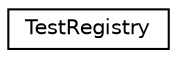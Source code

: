 digraph "Graphical Class Hierarchy"
{
 // LATEX_PDF_SIZE
  edge [fontname="Helvetica",fontsize="10",labelfontname="Helvetica",labelfontsize="10"];
  node [fontname="Helvetica",fontsize="10",shape=record];
  rankdir="LR";
  Node0 [label="TestRegistry",height=0.2,width=0.4,color="black", fillcolor="white", style="filled",URL="$classTestRegistry.html",tooltip=" "];
}
